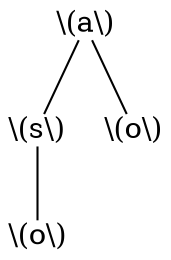 graph {
	0 [label="\\(a\\)" shape=plain]
	1 [label="\\(s\\)" shape=plain]
	0 -- 1
	2 [label="\\(o\\)" shape=plain]
	1 -- 2
	3 [label="\\(o\\)" shape=plain]
	0 -- 3
}
